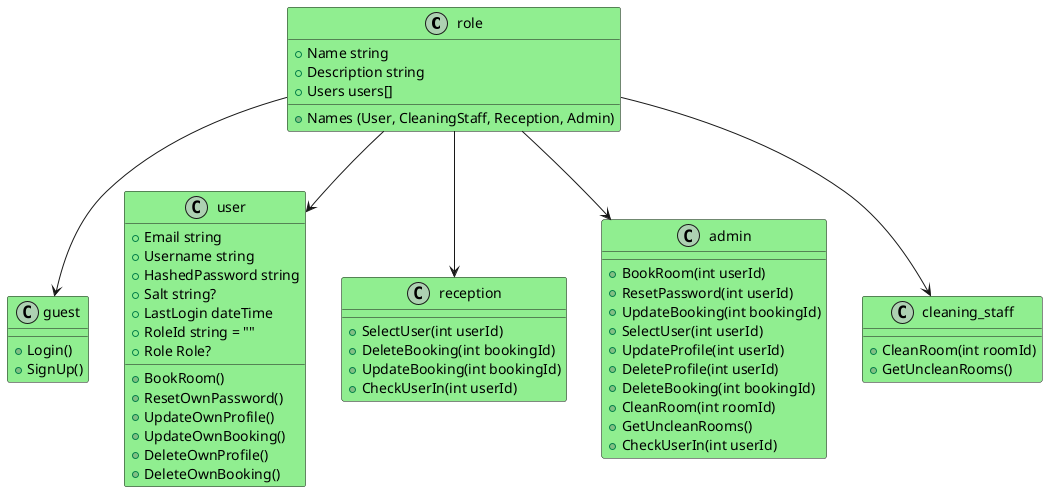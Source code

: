 ﻿@startuml
skinparam class{
    BackgroundColor LightGreen
}

class role {
	+Name string
	+Description string
	+Users users[]
	+Names (User, CleaningStaff, Reception, Admin)
}

class guest {
	+Login()
	+SignUp()
}

class user {
	+Email string
	+Username string
	+HashedPassword string
	+Salt string?
	+LastLogin dateTime
	+RoleId string = ""
	+Role Role?

	+BookRoom()
	+ResetOwnPassword()
	+UpdateOwnProfile()
	+UpdateOwnBooking()
	+DeleteOwnProfile()
	+DeleteOwnBooking()
}

class reception {
	+SelectUser(int userId)
	+DeleteBooking(int bookingId)
	+UpdateBooking(int bookingId)
	+CheckUserIn(int userId)
}

class admin {
	+BookRoom(int userId)
	+ResetPassword(int userId)
	+UpdateBooking(int bookingId)
	+SelectUser(int userId)
	+UpdateProfile(int userId)
	+DeleteProfile(int userId)
	+DeleteBooking(int bookingId)
	+CleanRoom(int roomId)
	+GetUncleanRooms()
	+CheckUserIn(int userId)
}

class cleaning_staff {
	+CleanRoom(int roomId)
	+GetUncleanRooms()
}

role-->user
role-->reception
role-->admin
role-->cleaning_staff
role-->guest
@enduml